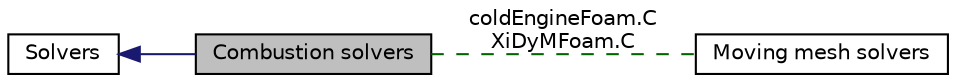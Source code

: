 digraph "Combustion solvers"
{
  bgcolor="transparent";
  edge [fontname="Helvetica",fontsize="10",labelfontname="Helvetica",labelfontsize="10"];
  node [fontname="Helvetica",fontsize="10",shape=record];
  rankdir=LR;
  Node1 [label="Solvers",height=0.2,width=0.4,color="black",URL="$group__grpSolvers.html"];
  Node2 [label="Moving mesh solvers",height=0.2,width=0.4,color="black",URL="$group__grpMovingMeshSolvers.html"];
  Node0 [label="Combustion solvers",height=0.2,width=0.4,color="black", fillcolor="grey75", style="filled" fontcolor="black"];
  Node1->Node0 [shape=plaintext, color="midnightblue", dir="back", style="solid"];
  Node0->Node2 [shape=plaintext, label="coldEngineFoam.C\nXiDyMFoam.C", color="darkgreen", dir="none", style="dashed"];
}
